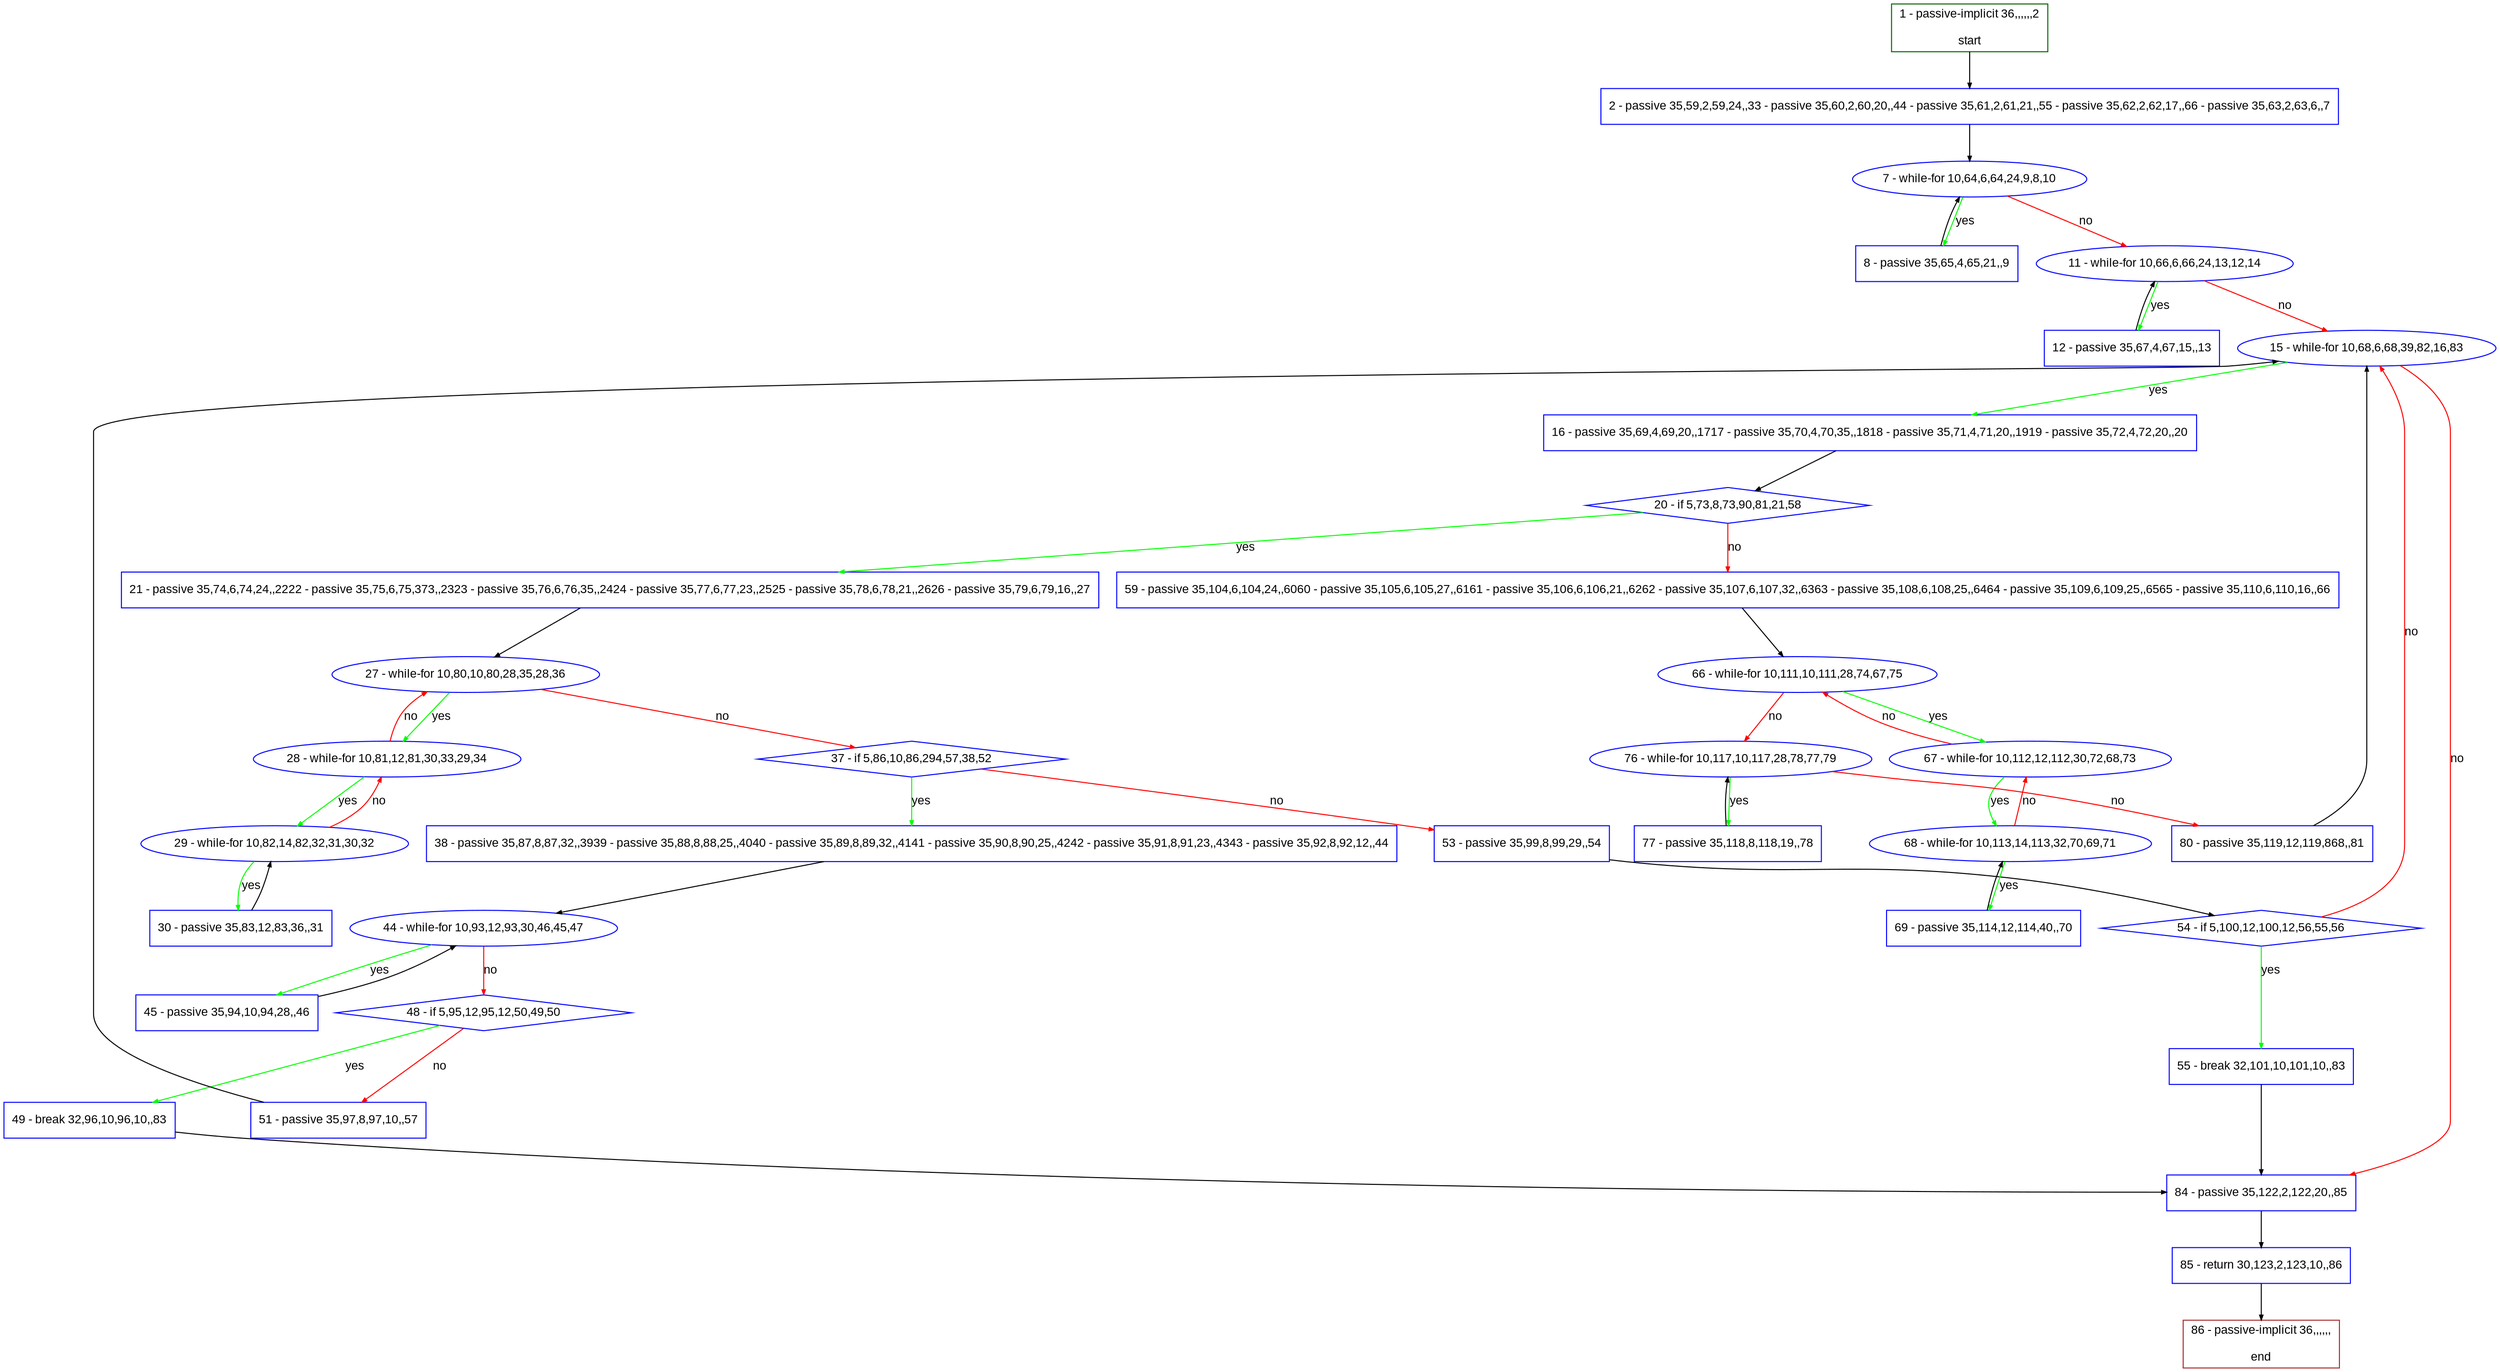 digraph "" {
  graph [pack="true", label="", fontsize="12", packmode="clust", fontname="Arial", fillcolor="#FFFFCC", bgcolor="white", style="rounded,filled", compound="true"];
  node [node_initialized="no", label="", color="grey", fontsize="12", fillcolor="white", fontname="Arial", style="filled", shape="rectangle", compound="true", fixedsize="false"];
  edge [fontcolor="black", arrowhead="normal", arrowtail="none", arrowsize="0.5", ltail="", label="", color="black", fontsize="12", lhead="", fontname="Arial", dir="forward", compound="true"];
  __N1 [label="2 - passive 35,59,2,59,24,,33 - passive 35,60,2,60,20,,44 - passive 35,61,2,61,21,,55 - passive 35,62,2,62,17,,66 - passive 35,63,2,63,6,,7", color="#0000ff", fillcolor="#ffffff", style="filled", shape="box"];
  __N2 [label="1 - passive-implicit 36,,,,,,2\n\nstart", color="#006400", fillcolor="#ffffff", style="filled", shape="box"];
  __N3 [label="7 - while-for 10,64,6,64,24,9,8,10", color="#0000ff", fillcolor="#ffffff", style="filled", shape="oval"];
  __N4 [label="8 - passive 35,65,4,65,21,,9", color="#0000ff", fillcolor="#ffffff", style="filled", shape="box"];
  __N5 [label="11 - while-for 10,66,6,66,24,13,12,14", color="#0000ff", fillcolor="#ffffff", style="filled", shape="oval"];
  __N6 [label="12 - passive 35,67,4,67,15,,13", color="#0000ff", fillcolor="#ffffff", style="filled", shape="box"];
  __N7 [label="15 - while-for 10,68,6,68,39,82,16,83", color="#0000ff", fillcolor="#ffffff", style="filled", shape="oval"];
  __N8 [label="16 - passive 35,69,4,69,20,,1717 - passive 35,70,4,70,35,,1818 - passive 35,71,4,71,20,,1919 - passive 35,72,4,72,20,,20", color="#0000ff", fillcolor="#ffffff", style="filled", shape="box"];
  __N9 [label="84 - passive 35,122,2,122,20,,85", color="#0000ff", fillcolor="#ffffff", style="filled", shape="box"];
  __N10 [label="20 - if 5,73,8,73,90,81,21,58", color="#0000ff", fillcolor="#ffffff", style="filled", shape="diamond"];
  __N11 [label="21 - passive 35,74,6,74,24,,2222 - passive 35,75,6,75,373,,2323 - passive 35,76,6,76,35,,2424 - passive 35,77,6,77,23,,2525 - passive 35,78,6,78,21,,2626 - passive 35,79,6,79,16,,27", color="#0000ff", fillcolor="#ffffff", style="filled", shape="box"];
  __N12 [label="59 - passive 35,104,6,104,24,,6060 - passive 35,105,6,105,27,,6161 - passive 35,106,6,106,21,,6262 - passive 35,107,6,107,32,,6363 - passive 35,108,6,108,25,,6464 - passive 35,109,6,109,25,,6565 - passive 35,110,6,110,16,,66", color="#0000ff", fillcolor="#ffffff", style="filled", shape="box"];
  __N13 [label="27 - while-for 10,80,10,80,28,35,28,36", color="#0000ff", fillcolor="#ffffff", style="filled", shape="oval"];
  __N14 [label="28 - while-for 10,81,12,81,30,33,29,34", color="#0000ff", fillcolor="#ffffff", style="filled", shape="oval"];
  __N15 [label="37 - if 5,86,10,86,294,57,38,52", color="#0000ff", fillcolor="#ffffff", style="filled", shape="diamond"];
  __N16 [label="29 - while-for 10,82,14,82,32,31,30,32", color="#0000ff", fillcolor="#ffffff", style="filled", shape="oval"];
  __N17 [label="30 - passive 35,83,12,83,36,,31", color="#0000ff", fillcolor="#ffffff", style="filled", shape="box"];
  __N18 [label="38 - passive 35,87,8,87,32,,3939 - passive 35,88,8,88,25,,4040 - passive 35,89,8,89,32,,4141 - passive 35,90,8,90,25,,4242 - passive 35,91,8,91,23,,4343 - passive 35,92,8,92,12,,44", color="#0000ff", fillcolor="#ffffff", style="filled", shape="box"];
  __N19 [label="53 - passive 35,99,8,99,29,,54", color="#0000ff", fillcolor="#ffffff", style="filled", shape="box"];
  __N20 [label="44 - while-for 10,93,12,93,30,46,45,47", color="#0000ff", fillcolor="#ffffff", style="filled", shape="oval"];
  __N21 [label="45 - passive 35,94,10,94,28,,46", color="#0000ff", fillcolor="#ffffff", style="filled", shape="box"];
  __N22 [label="48 - if 5,95,12,95,12,50,49,50", color="#0000ff", fillcolor="#ffffff", style="filled", shape="diamond"];
  __N23 [label="49 - break 32,96,10,96,10,,83", color="#0000ff", fillcolor="#ffffff", style="filled", shape="box"];
  __N24 [label="51 - passive 35,97,8,97,10,,57", color="#0000ff", fillcolor="#ffffff", style="filled", shape="box"];
  __N25 [label="54 - if 5,100,12,100,12,56,55,56", color="#0000ff", fillcolor="#ffffff", style="filled", shape="diamond"];
  __N26 [label="55 - break 32,101,10,101,10,,83", color="#0000ff", fillcolor="#ffffff", style="filled", shape="box"];
  __N27 [label="66 - while-for 10,111,10,111,28,74,67,75", color="#0000ff", fillcolor="#ffffff", style="filled", shape="oval"];
  __N28 [label="67 - while-for 10,112,12,112,30,72,68,73", color="#0000ff", fillcolor="#ffffff", style="filled", shape="oval"];
  __N29 [label="76 - while-for 10,117,10,117,28,78,77,79", color="#0000ff", fillcolor="#ffffff", style="filled", shape="oval"];
  __N30 [label="68 - while-for 10,113,14,113,32,70,69,71", color="#0000ff", fillcolor="#ffffff", style="filled", shape="oval"];
  __N31 [label="69 - passive 35,114,12,114,40,,70", color="#0000ff", fillcolor="#ffffff", style="filled", shape="box"];
  __N32 [label="77 - passive 35,118,8,118,19,,78", color="#0000ff", fillcolor="#ffffff", style="filled", shape="box"];
  __N33 [label="80 - passive 35,119,12,119,868,,81", color="#0000ff", fillcolor="#ffffff", style="filled", shape="box"];
  __N34 [label="85 - return 30,123,2,123,10,,86", color="#0000ff", fillcolor="#ffffff", style="filled", shape="box"];
  __N35 [label="86 - passive-implicit 36,,,,,,\n\nend", color="#a52a2a", fillcolor="#ffffff", style="filled", shape="box"];
  __N2 -> __N1 [arrowhead="normal", arrowtail="none", color="#000000", label="", dir="forward"];
  __N1 -> __N3 [arrowhead="normal", arrowtail="none", color="#000000", label="", dir="forward"];
  __N3 -> __N4 [arrowhead="normal", arrowtail="none", color="#00ff00", label="yes", dir="forward"];
  __N4 -> __N3 [arrowhead="normal", arrowtail="none", color="#000000", label="", dir="forward"];
  __N3 -> __N5 [arrowhead="normal", arrowtail="none", color="#ff0000", label="no", dir="forward"];
  __N5 -> __N6 [arrowhead="normal", arrowtail="none", color="#00ff00", label="yes", dir="forward"];
  __N6 -> __N5 [arrowhead="normal", arrowtail="none", color="#000000", label="", dir="forward"];
  __N5 -> __N7 [arrowhead="normal", arrowtail="none", color="#ff0000", label="no", dir="forward"];
  __N7 -> __N8 [arrowhead="normal", arrowtail="none", color="#00ff00", label="yes", dir="forward"];
  __N7 -> __N9 [arrowhead="normal", arrowtail="none", color="#ff0000", label="no", dir="forward"];
  __N8 -> __N10 [arrowhead="normal", arrowtail="none", color="#000000", label="", dir="forward"];
  __N10 -> __N11 [arrowhead="normal", arrowtail="none", color="#00ff00", label="yes", dir="forward"];
  __N10 -> __N12 [arrowhead="normal", arrowtail="none", color="#ff0000", label="no", dir="forward"];
  __N11 -> __N13 [arrowhead="normal", arrowtail="none", color="#000000", label="", dir="forward"];
  __N13 -> __N14 [arrowhead="normal", arrowtail="none", color="#00ff00", label="yes", dir="forward"];
  __N14 -> __N13 [arrowhead="normal", arrowtail="none", color="#ff0000", label="no", dir="forward"];
  __N13 -> __N15 [arrowhead="normal", arrowtail="none", color="#ff0000", label="no", dir="forward"];
  __N14 -> __N16 [arrowhead="normal", arrowtail="none", color="#00ff00", label="yes", dir="forward"];
  __N16 -> __N14 [arrowhead="normal", arrowtail="none", color="#ff0000", label="no", dir="forward"];
  __N16 -> __N17 [arrowhead="normal", arrowtail="none", color="#00ff00", label="yes", dir="forward"];
  __N17 -> __N16 [arrowhead="normal", arrowtail="none", color="#000000", label="", dir="forward"];
  __N15 -> __N18 [arrowhead="normal", arrowtail="none", color="#00ff00", label="yes", dir="forward"];
  __N15 -> __N19 [arrowhead="normal", arrowtail="none", color="#ff0000", label="no", dir="forward"];
  __N18 -> __N20 [arrowhead="normal", arrowtail="none", color="#000000", label="", dir="forward"];
  __N20 -> __N21 [arrowhead="normal", arrowtail="none", color="#00ff00", label="yes", dir="forward"];
  __N21 -> __N20 [arrowhead="normal", arrowtail="none", color="#000000", label="", dir="forward"];
  __N20 -> __N22 [arrowhead="normal", arrowtail="none", color="#ff0000", label="no", dir="forward"];
  __N22 -> __N23 [arrowhead="normal", arrowtail="none", color="#00ff00", label="yes", dir="forward"];
  __N22 -> __N24 [arrowhead="normal", arrowtail="none", color="#ff0000", label="no", dir="forward"];
  __N23 -> __N9 [arrowhead="normal", arrowtail="none", color="#000000", label="", dir="forward"];
  __N24 -> __N7 [arrowhead="normal", arrowtail="none", color="#000000", label="", dir="forward"];
  __N19 -> __N25 [arrowhead="normal", arrowtail="none", color="#000000", label="", dir="forward"];
  __N25 -> __N7 [arrowhead="normal", arrowtail="none", color="#ff0000", label="no", dir="forward"];
  __N25 -> __N26 [arrowhead="normal", arrowtail="none", color="#00ff00", label="yes", dir="forward"];
  __N26 -> __N9 [arrowhead="normal", arrowtail="none", color="#000000", label="", dir="forward"];
  __N12 -> __N27 [arrowhead="normal", arrowtail="none", color="#000000", label="", dir="forward"];
  __N27 -> __N28 [arrowhead="normal", arrowtail="none", color="#00ff00", label="yes", dir="forward"];
  __N28 -> __N27 [arrowhead="normal", arrowtail="none", color="#ff0000", label="no", dir="forward"];
  __N27 -> __N29 [arrowhead="normal", arrowtail="none", color="#ff0000", label="no", dir="forward"];
  __N28 -> __N30 [arrowhead="normal", arrowtail="none", color="#00ff00", label="yes", dir="forward"];
  __N30 -> __N28 [arrowhead="normal", arrowtail="none", color="#ff0000", label="no", dir="forward"];
  __N30 -> __N31 [arrowhead="normal", arrowtail="none", color="#00ff00", label="yes", dir="forward"];
  __N31 -> __N30 [arrowhead="normal", arrowtail="none", color="#000000", label="", dir="forward"];
  __N29 -> __N32 [arrowhead="normal", arrowtail="none", color="#00ff00", label="yes", dir="forward"];
  __N32 -> __N29 [arrowhead="normal", arrowtail="none", color="#000000", label="", dir="forward"];
  __N29 -> __N33 [arrowhead="normal", arrowtail="none", color="#ff0000", label="no", dir="forward"];
  __N33 -> __N7 [arrowhead="normal", arrowtail="none", color="#000000", label="", dir="forward"];
  __N9 -> __N34 [arrowhead="normal", arrowtail="none", color="#000000", label="", dir="forward"];
  __N34 -> __N35 [arrowhead="normal", arrowtail="none", color="#000000", label="", dir="forward"];
}
